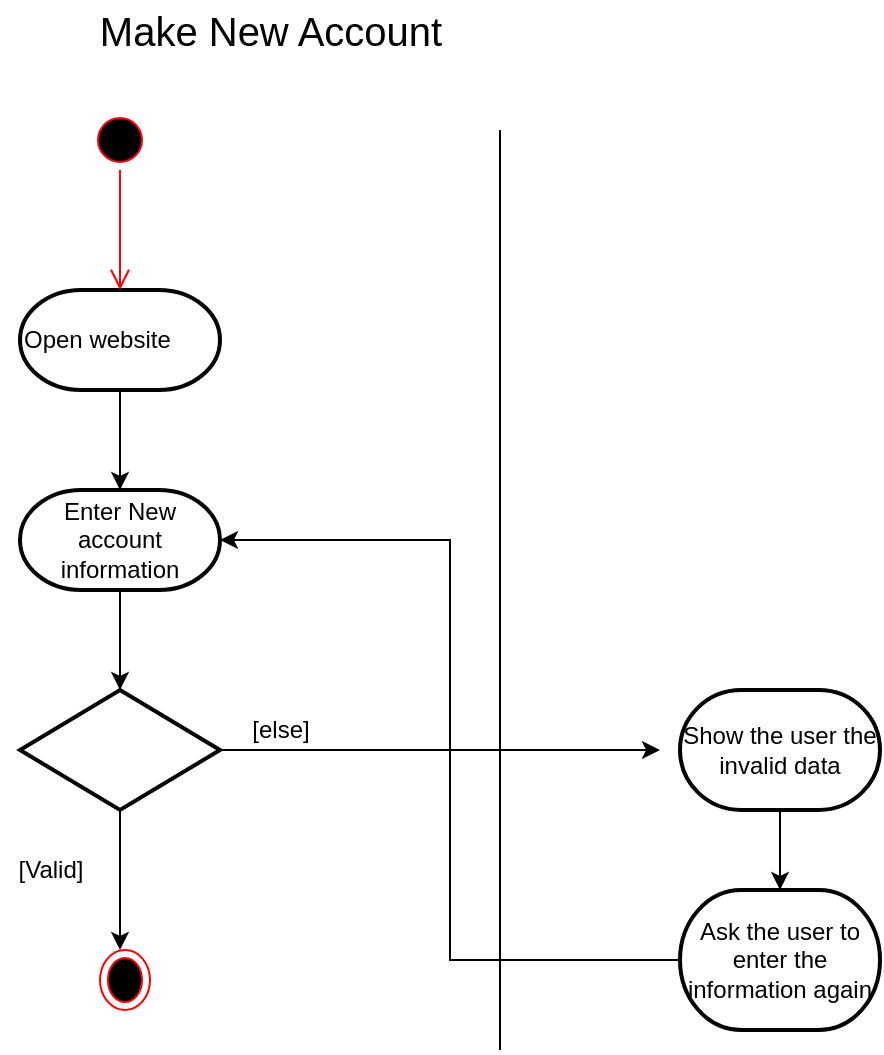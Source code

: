 <mxfile version="14.1.2" type="github"><diagram id="lKp-3aWMkmZQl-K8xWKe" name="Page-1"><mxGraphModel dx="868" dy="1579" grid="1" gridSize="10" guides="1" tooltips="1" connect="1" arrows="1" fold="1" page="1" pageScale="1" pageWidth="850" pageHeight="1100" math="0" shadow="0"><root><mxCell id="0"/><mxCell id="1" parent="0"/><mxCell id="BJ3vq4JC28-oNZ-5Kzn5-6" style="edgeStyle=orthogonalEdgeStyle;rounded=0;orthogonalLoop=1;jettySize=auto;html=1;" edge="1" parent="1" source="BJ3vq4JC28-oNZ-5Kzn5-1"><mxGeometry relative="1" as="geometry"><mxPoint x="180" y="180" as="targetPoint"/></mxGeometry></mxCell><mxCell id="BJ3vq4JC28-oNZ-5Kzn5-1" value="&lt;div align=&quot;center&quot;&gt;Open website &lt;br&gt;&lt;/div&gt;" style="strokeWidth=2;html=1;shape=mxgraph.flowchart.terminator;whiteSpace=wrap;verticalAlign=middle;strokeColor=#000000;align=left;" vertex="1" parent="1"><mxGeometry x="130" y="80" width="100" height="50" as="geometry"/></mxCell><mxCell id="BJ3vq4JC28-oNZ-5Kzn5-4" value="" style="ellipse;html=1;shape=startState;fillColor=#000000;strokeColor=#ff0000;" vertex="1" parent="1"><mxGeometry x="165" y="-10" width="30" height="30" as="geometry"/></mxCell><mxCell id="BJ3vq4JC28-oNZ-5Kzn5-5" value="" style="edgeStyle=orthogonalEdgeStyle;html=1;verticalAlign=bottom;endArrow=open;endSize=8;strokeColor=#ff0000;" edge="1" source="BJ3vq4JC28-oNZ-5Kzn5-4" parent="1"><mxGeometry relative="1" as="geometry"><mxPoint x="180" y="80" as="targetPoint"/></mxGeometry></mxCell><mxCell id="BJ3vq4JC28-oNZ-5Kzn5-9" style="edgeStyle=orthogonalEdgeStyle;rounded=0;orthogonalLoop=1;jettySize=auto;html=1;" edge="1" parent="1" source="BJ3vq4JC28-oNZ-5Kzn5-8"><mxGeometry relative="1" as="geometry"><mxPoint x="180" y="280" as="targetPoint"/></mxGeometry></mxCell><mxCell id="BJ3vq4JC28-oNZ-5Kzn5-8" value="Enter New account information" style="strokeWidth=2;html=1;shape=mxgraph.flowchart.terminator;whiteSpace=wrap;align=center;" vertex="1" parent="1"><mxGeometry x="130" y="180" width="100" height="50" as="geometry"/></mxCell><mxCell id="BJ3vq4JC28-oNZ-5Kzn5-13" style="edgeStyle=orthogonalEdgeStyle;rounded=0;orthogonalLoop=1;jettySize=auto;html=1;exitX=0.5;exitY=1;exitDx=0;exitDy=0;exitPerimeter=0;" edge="1" parent="1" source="BJ3vq4JC28-oNZ-5Kzn5-11"><mxGeometry relative="1" as="geometry"><mxPoint x="180" y="410" as="targetPoint"/></mxGeometry></mxCell><mxCell id="BJ3vq4JC28-oNZ-5Kzn5-16" style="edgeStyle=orthogonalEdgeStyle;rounded=0;orthogonalLoop=1;jettySize=auto;html=1;exitX=1;exitY=0.5;exitDx=0;exitDy=0;exitPerimeter=0;" edge="1" parent="1" source="BJ3vq4JC28-oNZ-5Kzn5-11"><mxGeometry relative="1" as="geometry"><mxPoint x="450" y="310" as="targetPoint"/></mxGeometry></mxCell><mxCell id="BJ3vq4JC28-oNZ-5Kzn5-11" value="" style="strokeWidth=2;html=1;shape=mxgraph.flowchart.decision;whiteSpace=wrap;align=center;" vertex="1" parent="1"><mxGeometry x="130" y="280" width="100" height="60" as="geometry"/></mxCell><mxCell id="BJ3vq4JC28-oNZ-5Kzn5-14" value="[Valid]" style="text;html=1;align=center;verticalAlign=middle;resizable=0;points=[];autosize=1;" vertex="1" parent="1"><mxGeometry x="120" y="360" width="50" height="20" as="geometry"/></mxCell><mxCell id="BJ3vq4JC28-oNZ-5Kzn5-15" value="" style="ellipse;html=1;shape=endState;fillColor=#000000;strokeColor=#ff0000;align=center;" vertex="1" parent="1"><mxGeometry x="170" y="410" width="25" height="30" as="geometry"/></mxCell><mxCell id="BJ3vq4JC28-oNZ-5Kzn5-18" value="" style="endArrow=none;html=1;" edge="1" parent="1"><mxGeometry width="50" height="50" relative="1" as="geometry"><mxPoint x="370" y="460" as="sourcePoint"/><mxPoint x="370" as="targetPoint"/></mxGeometry></mxCell><mxCell id="BJ3vq4JC28-oNZ-5Kzn5-20" style="edgeStyle=orthogonalEdgeStyle;rounded=0;orthogonalLoop=1;jettySize=auto;html=1;" edge="1" parent="1" source="BJ3vq4JC28-oNZ-5Kzn5-19"><mxGeometry relative="1" as="geometry"><mxPoint x="510" y="380" as="targetPoint"/></mxGeometry></mxCell><mxCell id="BJ3vq4JC28-oNZ-5Kzn5-19" value="Show the user the invalid data" style="strokeWidth=2;html=1;shape=mxgraph.flowchart.terminator;whiteSpace=wrap;align=center;" vertex="1" parent="1"><mxGeometry x="460" y="280" width="100" height="60" as="geometry"/></mxCell><mxCell id="BJ3vq4JC28-oNZ-5Kzn5-22" style="edgeStyle=orthogonalEdgeStyle;rounded=0;orthogonalLoop=1;jettySize=auto;html=1;entryX=1;entryY=0.5;entryDx=0;entryDy=0;entryPerimeter=0;" edge="1" parent="1" source="BJ3vq4JC28-oNZ-5Kzn5-21" target="BJ3vq4JC28-oNZ-5Kzn5-8"><mxGeometry relative="1" as="geometry"/></mxCell><mxCell id="BJ3vq4JC28-oNZ-5Kzn5-21" value="Ask the user to enter the information again" style="strokeWidth=2;html=1;shape=mxgraph.flowchart.terminator;whiteSpace=wrap;align=center;" vertex="1" parent="1"><mxGeometry x="460" y="380" width="100" height="70" as="geometry"/></mxCell><mxCell id="BJ3vq4JC28-oNZ-5Kzn5-23" value="[else]" style="text;html=1;align=center;verticalAlign=middle;resizable=0;points=[];autosize=1;" vertex="1" parent="1"><mxGeometry x="235" y="290" width="50" height="20" as="geometry"/></mxCell><mxCell id="BJ3vq4JC28-oNZ-5Kzn5-24" value="Make New Account" style="text;html=1;align=center;verticalAlign=middle;resizable=0;points=[];autosize=1;fontSize=20;" vertex="1" parent="1"><mxGeometry x="160" y="-65" width="190" height="30" as="geometry"/></mxCell></root></mxGraphModel></diagram></mxfile>